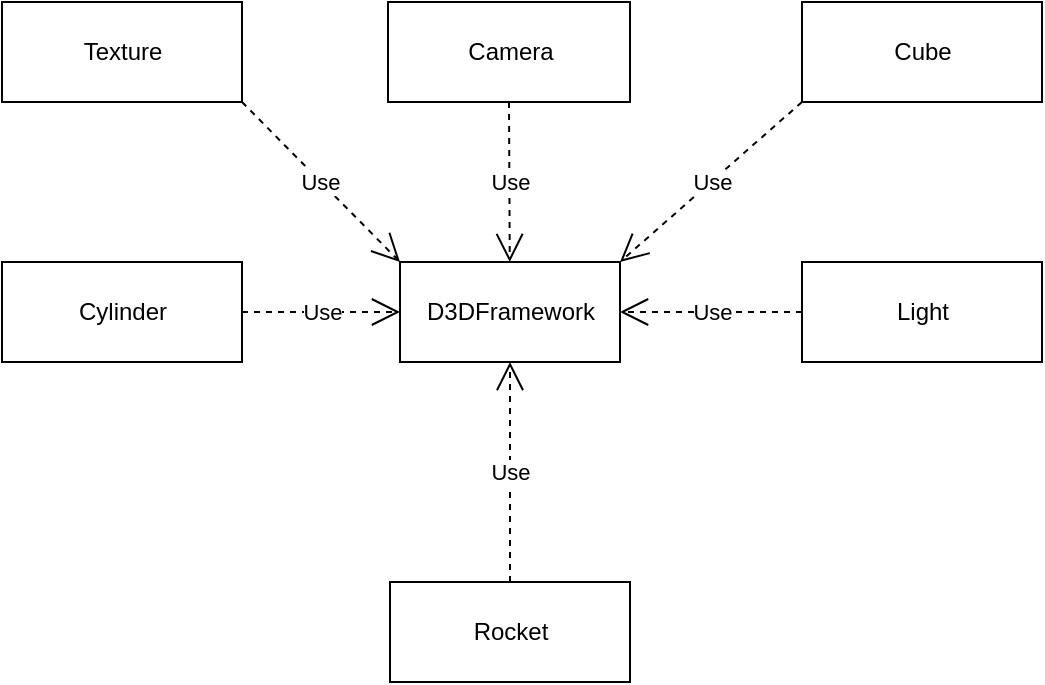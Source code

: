 <mxfile version="20.8.10" type="device"><diagram id="C5RBs43oDa-KdzZeNtuy" name="Page-1"><mxGraphModel dx="1434" dy="756" grid="1" gridSize="10" guides="1" tooltips="1" connect="1" arrows="1" fold="1" page="1" pageScale="1" pageWidth="827" pageHeight="1169" math="0" shadow="0"><root><mxCell id="WIyWlLk6GJQsqaUBKTNV-0"/><mxCell id="WIyWlLk6GJQsqaUBKTNV-1" parent="WIyWlLk6GJQsqaUBKTNV-0"/><mxCell id="p-j602SR0jO_g2nP1SQU-0" value="D3DFramework" style="html=1;" vertex="1" parent="WIyWlLk6GJQsqaUBKTNV-1"><mxGeometry x="359" y="310" width="110" height="50" as="geometry"/></mxCell><mxCell id="p-j602SR0jO_g2nP1SQU-1" value="Texture" style="html=1;" vertex="1" parent="WIyWlLk6GJQsqaUBKTNV-1"><mxGeometry x="160" y="180" width="120" height="50" as="geometry"/></mxCell><mxCell id="p-j602SR0jO_g2nP1SQU-2" value="Camera" style="html=1;" vertex="1" parent="WIyWlLk6GJQsqaUBKTNV-1"><mxGeometry x="353" y="180" width="121" height="50" as="geometry"/></mxCell><mxCell id="p-j602SR0jO_g2nP1SQU-3" value="Cube" style="html=1;" vertex="1" parent="WIyWlLk6GJQsqaUBKTNV-1"><mxGeometry x="560" y="180" width="120" height="50" as="geometry"/></mxCell><mxCell id="p-j602SR0jO_g2nP1SQU-4" value="Cylinder" style="html=1;" vertex="1" parent="WIyWlLk6GJQsqaUBKTNV-1"><mxGeometry x="160" y="310" width="120" height="50" as="geometry"/></mxCell><mxCell id="p-j602SR0jO_g2nP1SQU-5" value="Rocket" style="html=1;" vertex="1" parent="WIyWlLk6GJQsqaUBKTNV-1"><mxGeometry x="354" y="470" width="120" height="50" as="geometry"/></mxCell><mxCell id="p-j602SR0jO_g2nP1SQU-6" value="Light" style="html=1;" vertex="1" parent="WIyWlLk6GJQsqaUBKTNV-1"><mxGeometry x="560" y="310" width="120" height="50" as="geometry"/></mxCell><mxCell id="p-j602SR0jO_g2nP1SQU-9" value="Use" style="endArrow=open;endSize=12;dashed=1;html=1;rounded=0;exitX=0.5;exitY=0;exitDx=0;exitDy=0;entryX=0.5;entryY=1;entryDx=0;entryDy=0;" edge="1" parent="WIyWlLk6GJQsqaUBKTNV-1" source="p-j602SR0jO_g2nP1SQU-5" target="p-j602SR0jO_g2nP1SQU-0"><mxGeometry width="160" relative="1" as="geometry"><mxPoint x="330" y="390" as="sourcePoint"/><mxPoint x="490" y="390" as="targetPoint"/></mxGeometry></mxCell><mxCell id="p-j602SR0jO_g2nP1SQU-10" value="Use" style="endArrow=open;endSize=12;dashed=1;html=1;rounded=0;exitX=1;exitY=0.5;exitDx=0;exitDy=0;entryX=0;entryY=0.5;entryDx=0;entryDy=0;" edge="1" parent="WIyWlLk6GJQsqaUBKTNV-1" source="p-j602SR0jO_g2nP1SQU-4" target="p-j602SR0jO_g2nP1SQU-0"><mxGeometry width="160" relative="1" as="geometry"><mxPoint x="330" y="390" as="sourcePoint"/><mxPoint x="490" y="390" as="targetPoint"/></mxGeometry></mxCell><mxCell id="p-j602SR0jO_g2nP1SQU-11" value="Use" style="endArrow=open;endSize=12;dashed=1;html=1;rounded=0;entryX=1;entryY=0.5;entryDx=0;entryDy=0;exitX=0;exitY=0.5;exitDx=0;exitDy=0;" edge="1" parent="WIyWlLk6GJQsqaUBKTNV-1" source="p-j602SR0jO_g2nP1SQU-6" target="p-j602SR0jO_g2nP1SQU-0"><mxGeometry width="160" relative="1" as="geometry"><mxPoint x="330" y="390" as="sourcePoint"/><mxPoint x="490" y="390" as="targetPoint"/></mxGeometry></mxCell><mxCell id="p-j602SR0jO_g2nP1SQU-12" value="Use" style="endArrow=open;endSize=12;dashed=1;html=1;rounded=0;exitX=1;exitY=1;exitDx=0;exitDy=0;entryX=0;entryY=0;entryDx=0;entryDy=0;" edge="1" parent="WIyWlLk6GJQsqaUBKTNV-1" source="p-j602SR0jO_g2nP1SQU-1" target="p-j602SR0jO_g2nP1SQU-0"><mxGeometry width="160" relative="1" as="geometry"><mxPoint x="330" y="390" as="sourcePoint"/><mxPoint x="490" y="390" as="targetPoint"/></mxGeometry></mxCell><mxCell id="p-j602SR0jO_g2nP1SQU-13" value="Use" style="endArrow=open;endSize=12;dashed=1;html=1;rounded=0;exitX=0;exitY=1;exitDx=0;exitDy=0;entryX=1;entryY=0;entryDx=0;entryDy=0;" edge="1" parent="WIyWlLk6GJQsqaUBKTNV-1" source="p-j602SR0jO_g2nP1SQU-3" target="p-j602SR0jO_g2nP1SQU-0"><mxGeometry width="160" relative="1" as="geometry"><mxPoint x="330" y="390" as="sourcePoint"/><mxPoint x="490" y="390" as="targetPoint"/></mxGeometry></mxCell><mxCell id="p-j602SR0jO_g2nP1SQU-14" value="Use" style="endArrow=open;endSize=12;dashed=1;html=1;rounded=0;exitX=0.5;exitY=1;exitDx=0;exitDy=0;" edge="1" parent="WIyWlLk6GJQsqaUBKTNV-1" source="p-j602SR0jO_g2nP1SQU-2" target="p-j602SR0jO_g2nP1SQU-0"><mxGeometry width="160" relative="1" as="geometry"><mxPoint x="330" y="390" as="sourcePoint"/><mxPoint x="490" y="390" as="targetPoint"/></mxGeometry></mxCell></root></mxGraphModel></diagram></mxfile>